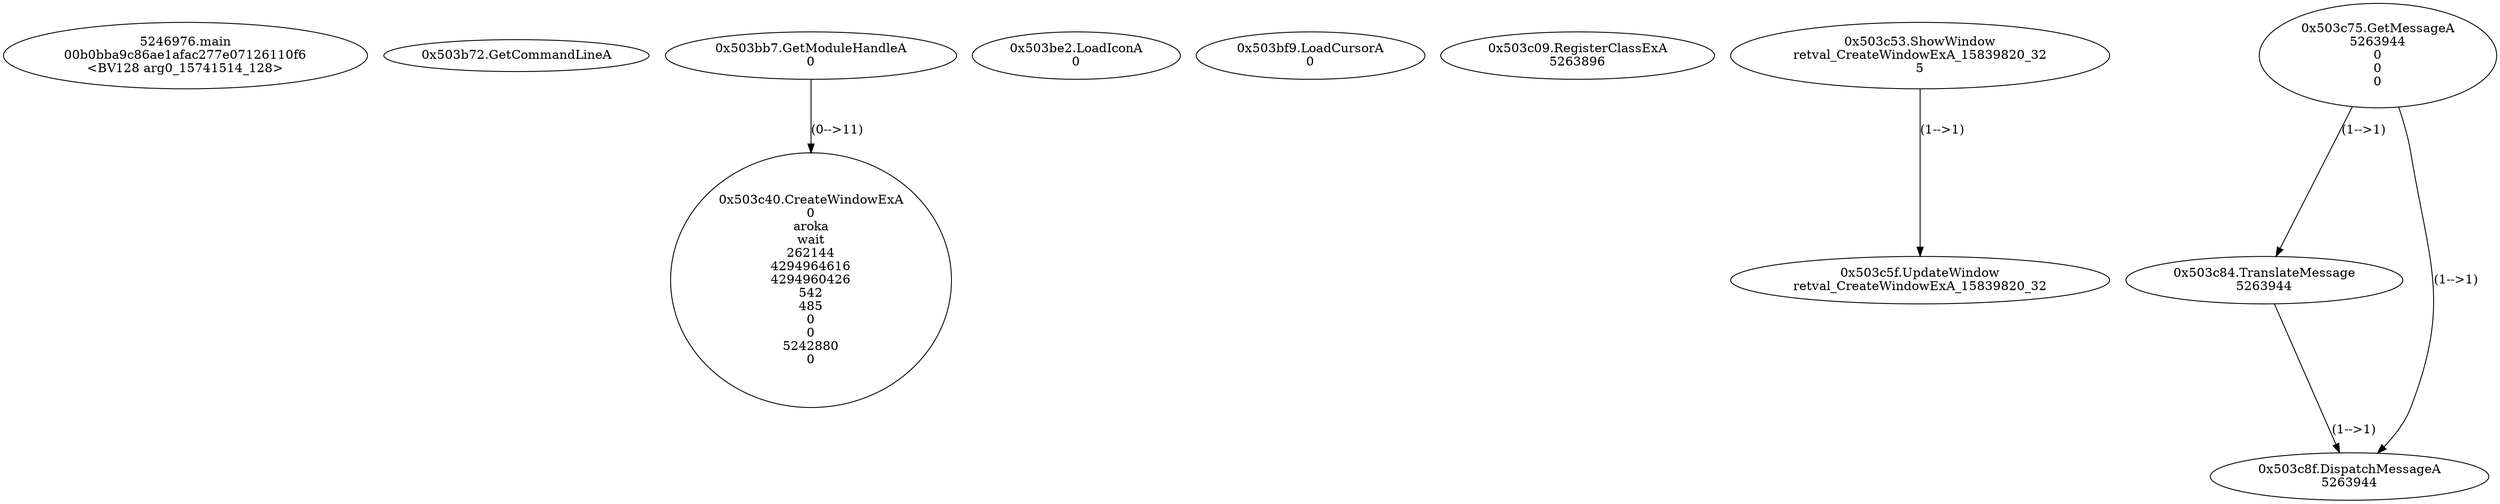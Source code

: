 // Global SCDG with merge call
digraph {
	0 [label="5246976.main
00b0bba9c86ae1afac277e07126110f6
<BV128 arg0_15741514_128>"]
	1 [label="0x503b72.GetCommandLineA
"]
	2 [label="0x503bb7.GetModuleHandleA
0"]
	3 [label="0x503be2.LoadIconA
0
"]
	4 [label="0x503bf9.LoadCursorA
0
"]
	5 [label="0x503c09.RegisterClassExA
5263896"]
	6 [label="0x503c40.CreateWindowExA
0
aroka
wait
262144
4294964616
4294960426
542
485
0
0
5242880
0"]
	2 -> 6 [label="(0-->11)"]
	7 [label="0x503c53.ShowWindow
retval_CreateWindowExA_15839820_32
5"]
	8 [label="0x503c5f.UpdateWindow
retval_CreateWindowExA_15839820_32"]
	7 -> 8 [label="(1-->1)"]
	9 [label="0x503c75.GetMessageA
5263944
0
0
0"]
	10 [label="0x503c84.TranslateMessage
5263944"]
	9 -> 10 [label="(1-->1)"]
	11 [label="0x503c8f.DispatchMessageA
5263944"]
	9 -> 11 [label="(1-->1)"]
	10 -> 11 [label="(1-->1)"]
}
